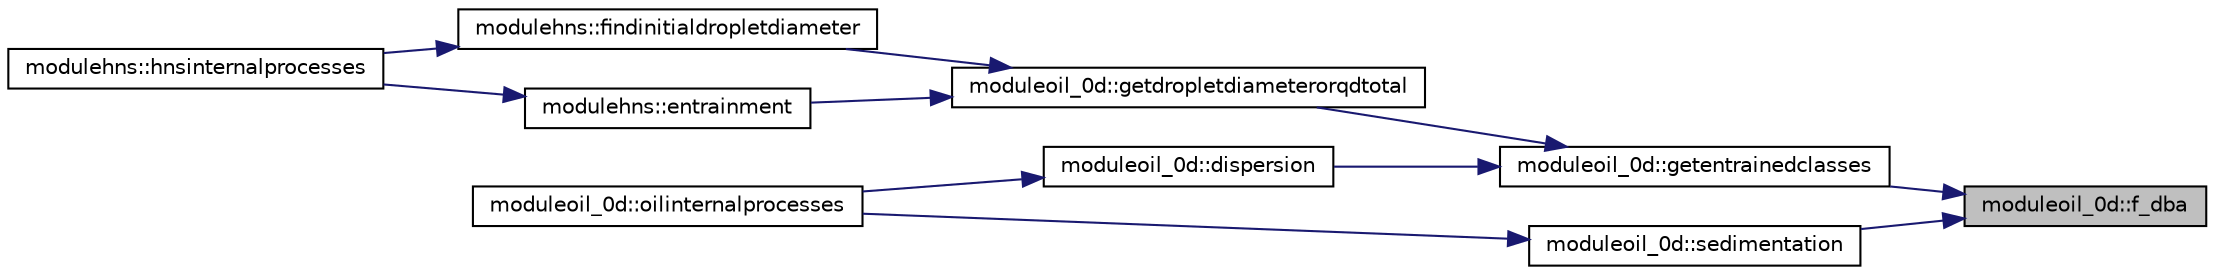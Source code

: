 digraph "moduleoil_0d::f_dba"
{
 // LATEX_PDF_SIZE
  edge [fontname="Helvetica",fontsize="10",labelfontname="Helvetica",labelfontsize="10"];
  node [fontname="Helvetica",fontsize="10",shape=record];
  rankdir="RL";
  Node1 [label="moduleoil_0d::f_dba",height=0.2,width=0.4,color="black", fillcolor="grey75", style="filled", fontcolor="black",tooltip=" "];
  Node1 -> Node2 [dir="back",color="midnightblue",fontsize="10",style="solid"];
  Node2 [label="moduleoil_0d::getentrainedclasses",height=0.2,width=0.4,color="black", fillcolor="white", style="filled",URL="$namespacemoduleoil__0d.html#a3dc497493c2537b1f55d043f488bcb36",tooltip=" "];
  Node2 -> Node3 [dir="back",color="midnightblue",fontsize="10",style="solid"];
  Node3 [label="moduleoil_0d::dispersion",height=0.2,width=0.4,color="black", fillcolor="white", style="filled",URL="$namespacemoduleoil__0d.html#acebfecd3789a27099dd53ae338cb4b64",tooltip=" "];
  Node3 -> Node4 [dir="back",color="midnightblue",fontsize="10",style="solid"];
  Node4 [label="moduleoil_0d::oilinternalprocesses",height=0.2,width=0.4,color="black", fillcolor="white", style="filled",URL="$namespacemoduleoil__0d.html#acfea99e694d76e1358d2a688a3d50d98",tooltip=" "];
  Node2 -> Node5 [dir="back",color="midnightblue",fontsize="10",style="solid"];
  Node5 [label="moduleoil_0d::getdropletdiameterorqdtotal",height=0.2,width=0.4,color="black", fillcolor="white", style="filled",URL="$namespacemoduleoil__0d.html#a2282beabe04942e12608b16eecc58ffe",tooltip=" "];
  Node5 -> Node6 [dir="back",color="midnightblue",fontsize="10",style="solid"];
  Node6 [label="modulehns::entrainment",height=0.2,width=0.4,color="black", fillcolor="white", style="filled",URL="$namespacemodulehns.html#a13e99017fa3f908e775b29ff9c3fee14",tooltip=" "];
  Node6 -> Node7 [dir="back",color="midnightblue",fontsize="10",style="solid"];
  Node7 [label="modulehns::hnsinternalprocesses",height=0.2,width=0.4,color="black", fillcolor="white", style="filled",URL="$namespacemodulehns.html#a6329952c484c367d1190fff3d5a0d951",tooltip=" "];
  Node5 -> Node8 [dir="back",color="midnightblue",fontsize="10",style="solid"];
  Node8 [label="modulehns::findinitialdropletdiameter",height=0.2,width=0.4,color="black", fillcolor="white", style="filled",URL="$namespacemodulehns.html#a837429821cbc45e6eb9a1c1aad7bef4e",tooltip=" "];
  Node8 -> Node7 [dir="back",color="midnightblue",fontsize="10",style="solid"];
  Node1 -> Node9 [dir="back",color="midnightblue",fontsize="10",style="solid"];
  Node9 [label="moduleoil_0d::sedimentation",height=0.2,width=0.4,color="black", fillcolor="white", style="filled",URL="$namespacemoduleoil__0d.html#a45b30490a7ce5da933ae0f54cfea07d9",tooltip=" "];
  Node9 -> Node4 [dir="back",color="midnightblue",fontsize="10",style="solid"];
}

